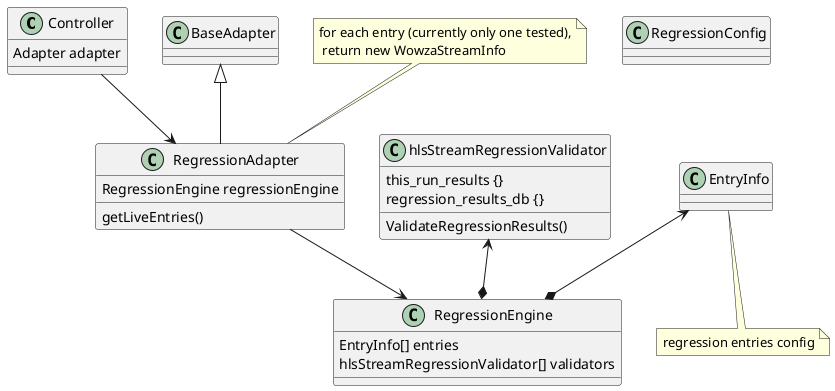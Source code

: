 @startuml


class Controller {
Adapter adapter
}

class BaseAdapter {

}

class RegressionAdapter {
   RegressionEngine regressionEngine
   getLiveEntries()
}
note top: for each entry (currently only one tested),\n return new WowzaStreamInfo

class RegressionEngine {
 EntryInfo[] entries
 hlsStreamRegressionValidator[] validators
}

class EntryInfo {

}
note bottom: regression entries config

class hlsStreamRegressionValidator {
     this_run_results {}
     regression_results_db {}
     ValidateRegressionResults()
}

class RegressionConfig {

}

Controller --> RegressionAdapter
BaseAdapter <|-- RegressionAdapter
RegressionAdapter --> RegressionEngine

EntryInfo <--* RegressionEngine
hlsStreamRegressionValidator <--* RegressionEngine


@enduml